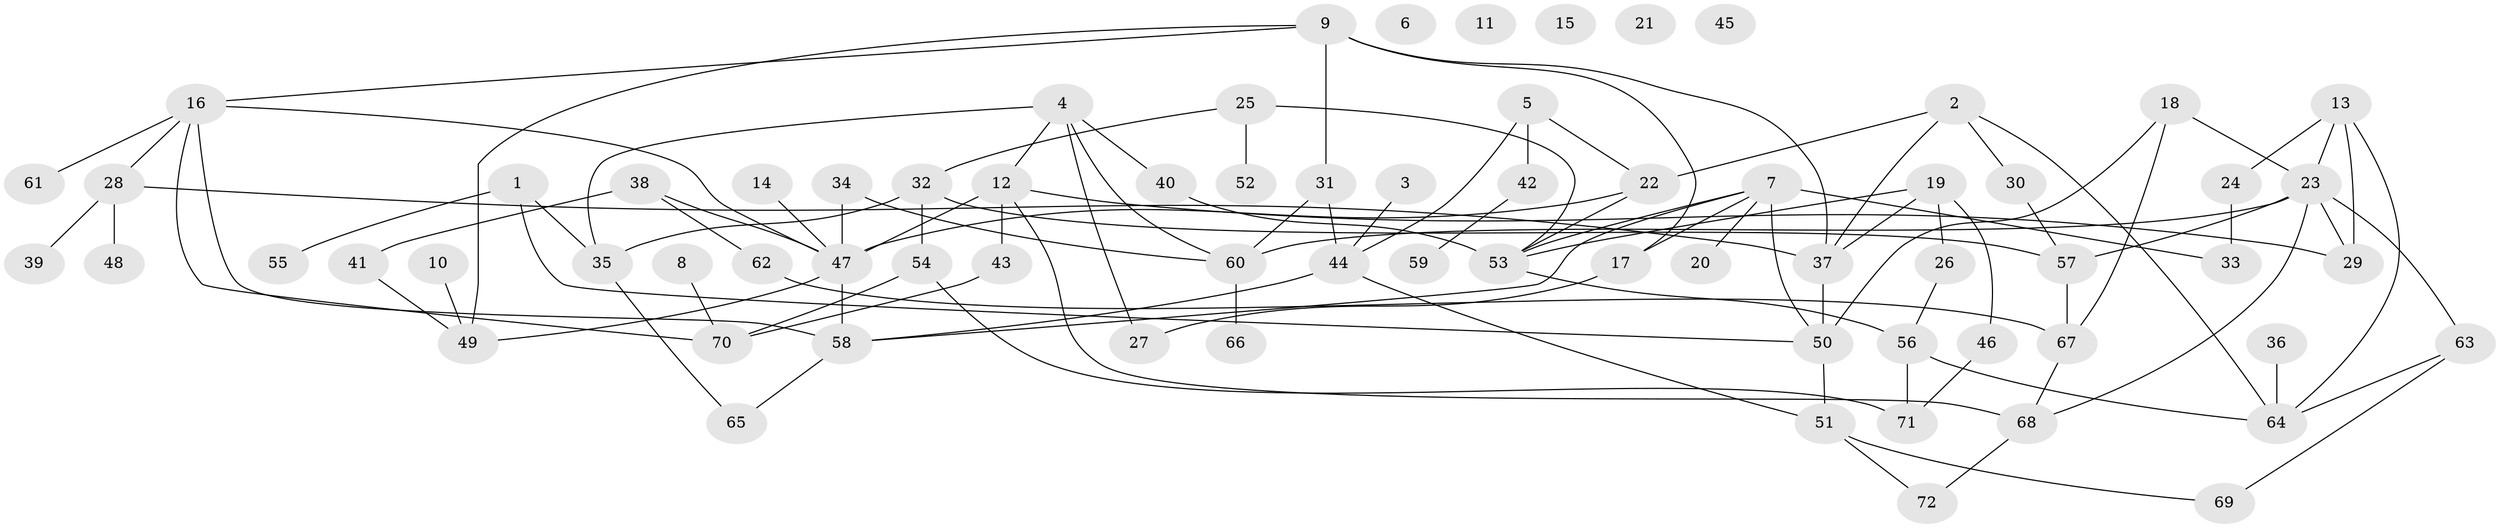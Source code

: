 // Generated by graph-tools (version 1.1) at 2025/39/03/09/25 04:39:03]
// undirected, 72 vertices, 105 edges
graph export_dot {
graph [start="1"]
  node [color=gray90,style=filled];
  1;
  2;
  3;
  4;
  5;
  6;
  7;
  8;
  9;
  10;
  11;
  12;
  13;
  14;
  15;
  16;
  17;
  18;
  19;
  20;
  21;
  22;
  23;
  24;
  25;
  26;
  27;
  28;
  29;
  30;
  31;
  32;
  33;
  34;
  35;
  36;
  37;
  38;
  39;
  40;
  41;
  42;
  43;
  44;
  45;
  46;
  47;
  48;
  49;
  50;
  51;
  52;
  53;
  54;
  55;
  56;
  57;
  58;
  59;
  60;
  61;
  62;
  63;
  64;
  65;
  66;
  67;
  68;
  69;
  70;
  71;
  72;
  1 -- 35;
  1 -- 50;
  1 -- 55;
  2 -- 22;
  2 -- 30;
  2 -- 37;
  2 -- 64;
  3 -- 44;
  4 -- 12;
  4 -- 27;
  4 -- 35;
  4 -- 40;
  4 -- 60;
  5 -- 22;
  5 -- 42;
  5 -- 44;
  7 -- 17;
  7 -- 20;
  7 -- 33;
  7 -- 50;
  7 -- 53;
  7 -- 58;
  8 -- 70;
  9 -- 16;
  9 -- 17;
  9 -- 31;
  9 -- 37;
  9 -- 49;
  10 -- 49;
  12 -- 29;
  12 -- 43;
  12 -- 47;
  12 -- 68;
  13 -- 23;
  13 -- 24;
  13 -- 29;
  13 -- 64;
  14 -- 47;
  16 -- 28;
  16 -- 47;
  16 -- 58;
  16 -- 61;
  16 -- 70;
  17 -- 27;
  18 -- 23;
  18 -- 50;
  18 -- 67;
  19 -- 26;
  19 -- 37;
  19 -- 46;
  19 -- 53;
  22 -- 47;
  22 -- 53;
  23 -- 29;
  23 -- 57;
  23 -- 60;
  23 -- 63;
  23 -- 68;
  24 -- 33;
  25 -- 32;
  25 -- 52;
  25 -- 53;
  26 -- 56;
  28 -- 37;
  28 -- 39;
  28 -- 48;
  30 -- 57;
  31 -- 44;
  31 -- 60;
  32 -- 35;
  32 -- 54;
  32 -- 57;
  34 -- 47;
  34 -- 60;
  35 -- 65;
  36 -- 64;
  37 -- 50;
  38 -- 41;
  38 -- 47;
  38 -- 62;
  40 -- 53;
  41 -- 49;
  42 -- 59;
  43 -- 70;
  44 -- 51;
  44 -- 58;
  46 -- 71;
  47 -- 49;
  47 -- 58;
  50 -- 51;
  51 -- 69;
  51 -- 72;
  53 -- 56;
  54 -- 70;
  54 -- 71;
  56 -- 64;
  56 -- 71;
  57 -- 67;
  58 -- 65;
  60 -- 66;
  62 -- 67;
  63 -- 64;
  63 -- 69;
  67 -- 68;
  68 -- 72;
}
